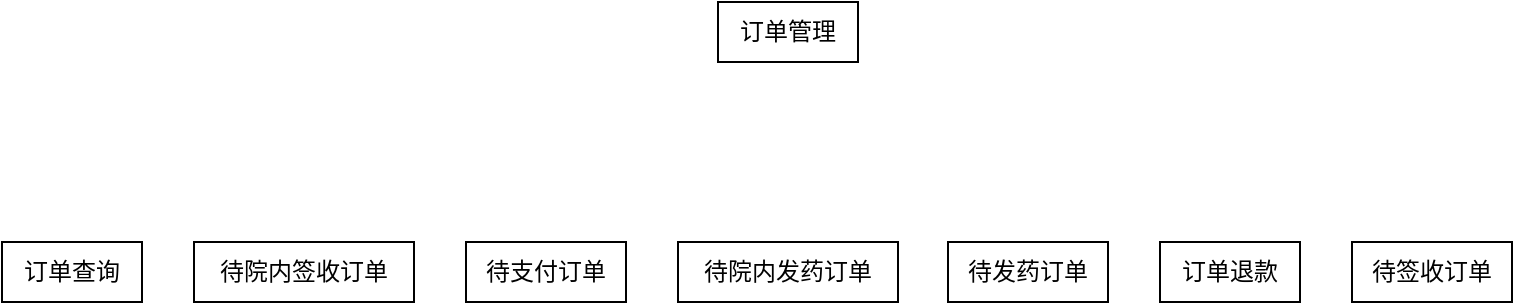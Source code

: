 <mxfile version="20.7.4" type="github">
  <diagram id="prtHgNgQTEPvFCAcTncT" name="Page-1">
    <mxGraphModel dx="1194" dy="670" grid="1" gridSize="10" guides="1" tooltips="1" connect="1" arrows="1" fold="1" page="1" pageScale="1" pageWidth="827" pageHeight="1169" math="0" shadow="0">
      <root>
        <mxCell id="0" />
        <mxCell id="1" parent="0" />
        <mxCell id="YB1n51q5mFYvobmluy_M-5" value="订单管理" style="rounded=0;whiteSpace=wrap;html=1;" vertex="1" parent="1">
          <mxGeometry x="394" y="80" width="70" height="30" as="geometry" />
        </mxCell>
        <mxCell id="YB1n51q5mFYvobmluy_M-6" value="订单查询" style="whiteSpace=wrap;html=1;rounded=0;direction=west;" vertex="1" parent="1">
          <mxGeometry x="36" y="200" width="70" height="30" as="geometry" />
        </mxCell>
        <mxCell id="YB1n51q5mFYvobmluy_M-15" value="待支付订单" style="whiteSpace=wrap;html=1;" vertex="1" parent="1">
          <mxGeometry x="268" y="200" width="80" height="30" as="geometry" />
        </mxCell>
        <mxCell id="YB1n51q5mFYvobmluy_M-17" value="待发药订单" style="whiteSpace=wrap;html=1;" vertex="1" parent="1">
          <mxGeometry x="509" y="200" width="80" height="30" as="geometry" />
        </mxCell>
        <mxCell id="YB1n51q5mFYvobmluy_M-18" value="待院内签收订单" style="whiteSpace=wrap;html=1;" vertex="1" parent="1">
          <mxGeometry x="132" y="200" width="110" height="30" as="geometry" />
        </mxCell>
        <mxCell id="YB1n51q5mFYvobmluy_M-19" value="待院内发药订单" style="whiteSpace=wrap;html=1;" vertex="1" parent="1">
          <mxGeometry x="374" y="200" width="110" height="30" as="geometry" />
        </mxCell>
        <mxCell id="YB1n51q5mFYvobmluy_M-20" value="待签收订单" style="whiteSpace=wrap;html=1;" vertex="1" parent="1">
          <mxGeometry x="711" y="200" width="80" height="30" as="geometry" />
        </mxCell>
        <mxCell id="YB1n51q5mFYvobmluy_M-21" value="订单退款" style="whiteSpace=wrap;html=1;" vertex="1" parent="1">
          <mxGeometry x="615" y="200" width="70" height="30" as="geometry" />
        </mxCell>
      </root>
    </mxGraphModel>
  </diagram>
</mxfile>
